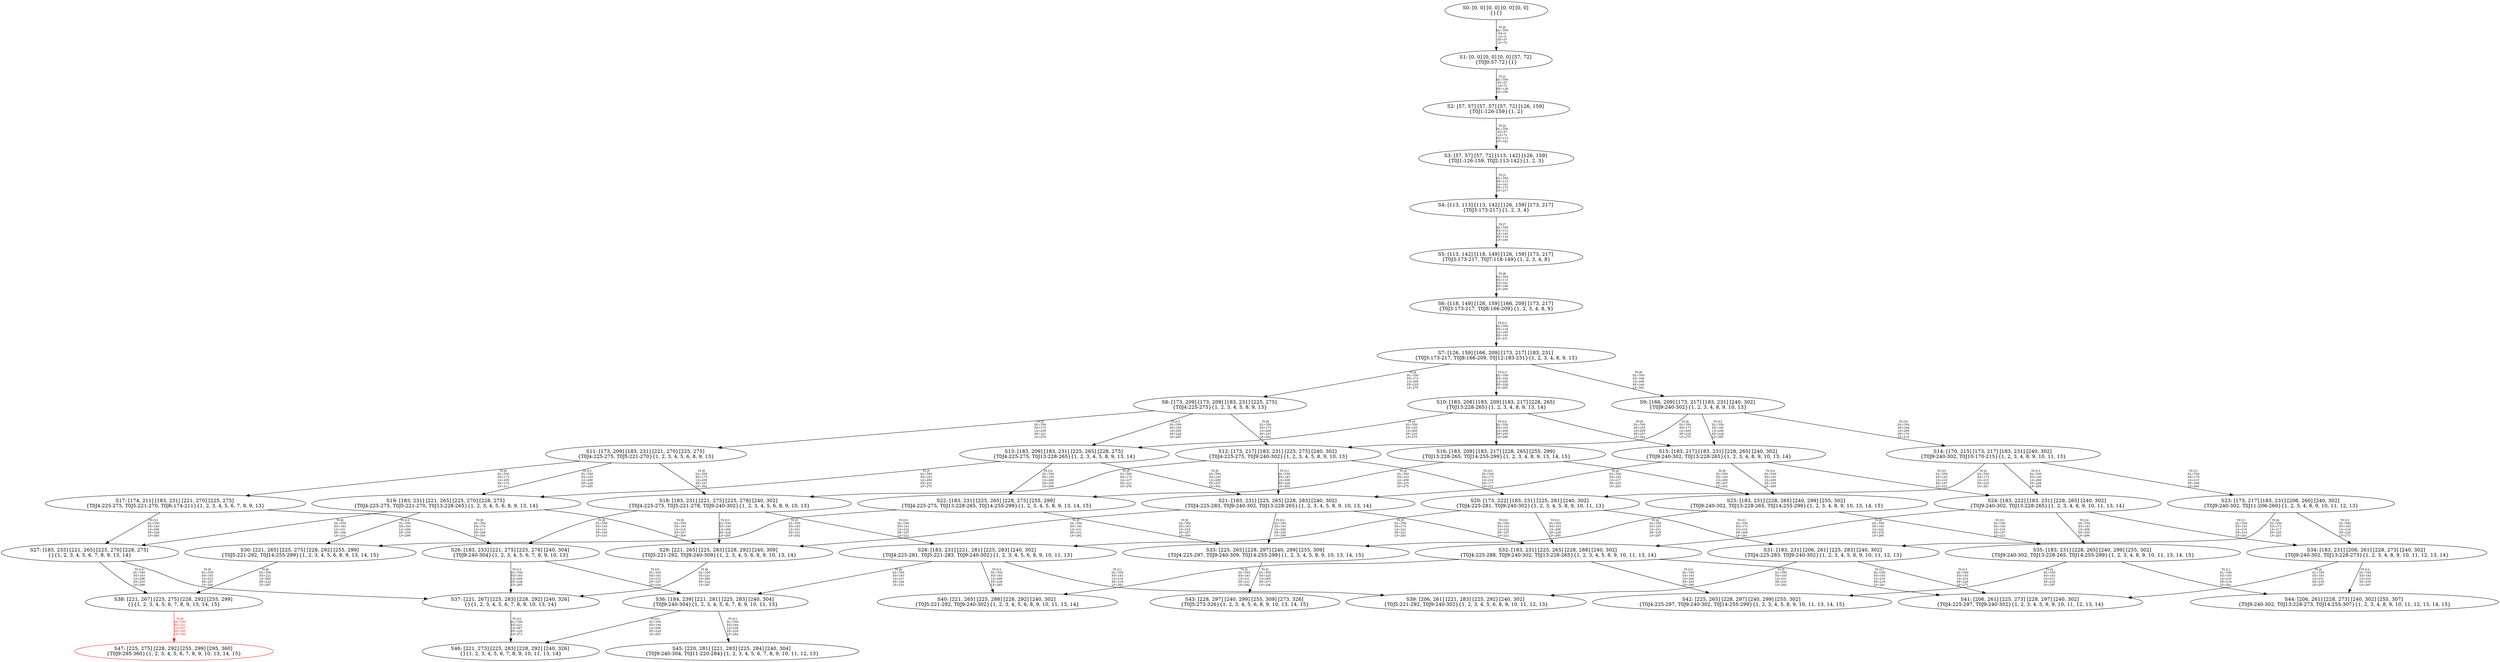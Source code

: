 digraph {
	S0[label="S0: [0, 0] [0, 0] [0, 0] [0, 0] \n{}{}"];
	S1[label="S1: [0, 0] [0, 0] [0, 0] [57, 72] \n{T0J0:57-72}{1}"];
	S2[label="S2: [57, 57] [57, 57] [57, 72] [126, 159] \n{T0J1:126-159}{1, 2}"];
	S3[label="S3: [57, 57] [57, 72] [113, 142] [126, 159] \n{T0J1:126-159, T0J2:113-142}{1, 2, 3}"];
	S4[label="S4: [113, 113] [113, 142] [126, 159] [173, 217] \n{T0J3:173-217}{1, 2, 3, 4}"];
	S5[label="S5: [113, 142] [118, 149] [126, 159] [173, 217] \n{T0J3:173-217, T0J7:118-149}{1, 2, 3, 4, 8}"];
	S6[label="S6: [118, 149] [126, 159] [166, 209] [173, 217] \n{T0J3:173-217, T0J8:166-209}{1, 2, 3, 4, 8, 9}"];
	S7[label="S7: [126, 159] [166, 209] [173, 217] [183, 231] \n{T0J3:173-217, T0J8:166-209, T0J12:183-231}{1, 2, 3, 4, 8, 9, 13}"];
	S8[label="S8: [173, 209] [173, 209] [183, 231] [225, 275] \n{T0J4:225-275}{1, 2, 3, 4, 5, 8, 9, 13}"];
	S9[label="S9: [166, 209] [173, 217] [183, 231] [240, 302] \n{T0J9:240-302}{1, 2, 3, 4, 8, 9, 10, 13}"];
	S10[label="S10: [183, 208] [183, 209] [183, 217] [228, 265] \n{T0J13:228-265}{1, 2, 3, 4, 8, 9, 13, 14}"];
	S11[label="S11: [173, 209] [183, 231] [221, 270] [225, 275] \n{T0J4:225-275, T0J5:221-270}{1, 2, 3, 4, 5, 6, 8, 9, 13}"];
	S12[label="S12: [173, 217] [183, 231] [225, 275] [240, 302] \n{T0J4:225-275, T0J9:240-302}{1, 2, 3, 4, 5, 8, 9, 10, 13}"];
	S13[label="S13: [183, 209] [183, 231] [225, 265] [228, 275] \n{T0J4:225-275, T0J13:228-265}{1, 2, 3, 4, 5, 8, 9, 13, 14}"];
	S14[label="S14: [170, 215] [173, 217] [183, 231] [240, 302] \n{T0J9:240-302, T0J10:170-215}{1, 2, 3, 4, 8, 9, 10, 11, 13}"];
	S15[label="S15: [183, 217] [183, 231] [228, 265] [240, 302] \n{T0J9:240-302, T0J13:228-265}{1, 2, 3, 4, 8, 9, 10, 13, 14}"];
	S16[label="S16: [183, 209] [183, 217] [228, 265] [255, 299] \n{T0J13:228-265, T0J14:255-299}{1, 2, 3, 4, 8, 9, 13, 14, 15}"];
	S17[label="S17: [174, 211] [183, 231] [221, 270] [225, 275] \n{T0J4:225-275, T0J5:221-270, T0J6:174-211}{1, 2, 3, 4, 5, 6, 7, 8, 9, 13}"];
	S18[label="S18: [183, 231] [221, 275] [225, 278] [240, 302] \n{T0J4:225-275, T0J5:221-278, T0J9:240-302}{1, 2, 3, 4, 5, 6, 8, 9, 10, 13}"];
	S19[label="S19: [183, 231] [221, 265] [225, 270] [228, 275] \n{T0J4:225-275, T0J5:221-270, T0J13:228-265}{1, 2, 3, 4, 5, 6, 8, 9, 13, 14}"];
	S20[label="S20: [173, 222] [183, 231] [225, 281] [240, 302] \n{T0J4:225-281, T0J9:240-302}{1, 2, 3, 4, 5, 8, 9, 10, 11, 13}"];
	S21[label="S21: [183, 231] [225, 265] [228, 283] [240, 302] \n{T0J4:225-283, T0J9:240-302, T0J13:228-265}{1, 2, 3, 4, 5, 8, 9, 10, 13, 14}"];
	S22[label="S22: [183, 231] [225, 265] [228, 275] [255, 299] \n{T0J4:225-275, T0J13:228-265, T0J14:255-299}{1, 2, 3, 4, 5, 8, 9, 13, 14, 15}"];
	S23[label="S23: [173, 217] [183, 231] [206, 260] [240, 302] \n{T0J9:240-302, T0J11:206-260}{1, 2, 3, 4, 8, 9, 10, 11, 12, 13}"];
	S24[label="S24: [183, 222] [183, 231] [228, 265] [240, 302] \n{T0J9:240-302, T0J13:228-265}{1, 2, 3, 4, 8, 9, 10, 11, 13, 14}"];
	S25[label="S25: [183, 231] [228, 265] [240, 299] [255, 302] \n{T0J9:240-302, T0J13:228-265, T0J14:255-299}{1, 2, 3, 4, 8, 9, 10, 13, 14, 15}"];
	S26[label="S26: [183, 233] [221, 275] [225, 278] [240, 304] \n{T0J9:240-304}{1, 2, 3, 4, 5, 6, 7, 8, 9, 10, 13}"];
	S27[label="S27: [183, 233] [221, 265] [225, 270] [228, 275] \n{}{1, 2, 3, 4, 5, 6, 7, 8, 9, 13, 14}"];
	S28[label="S28: [183, 231] [221, 281] [225, 283] [240, 302] \n{T0J4:225-281, T0J5:221-283, T0J9:240-302}{1, 2, 3, 4, 5, 6, 8, 9, 10, 11, 13}"];
	S29[label="S29: [221, 265] [225, 283] [228, 292] [240, 309] \n{T0J5:221-292, T0J9:240-309}{1, 2, 3, 4, 5, 6, 8, 9, 10, 13, 14}"];
	S30[label="S30: [221, 265] [225, 275] [228, 292] [255, 299] \n{T0J5:221-292, T0J14:255-299}{1, 2, 3, 4, 5, 6, 8, 9, 13, 14, 15}"];
	S31[label="S31: [183, 231] [206, 261] [225, 283] [240, 302] \n{T0J4:225-283, T0J9:240-302}{1, 2, 3, 4, 5, 8, 9, 10, 11, 12, 13}"];
	S32[label="S32: [183, 231] [225, 265] [228, 288] [240, 302] \n{T0J4:225-288, T0J9:240-302, T0J13:228-265}{1, 2, 3, 4, 5, 8, 9, 10, 11, 13, 14}"];
	S33[label="S33: [225, 265] [228, 297] [240, 299] [255, 309] \n{T0J4:225-297, T0J9:240-309, T0J14:255-299}{1, 2, 3, 4, 5, 8, 9, 10, 13, 14, 15}"];
	S34[label="S34: [183, 231] [206, 261] [228, 273] [240, 302] \n{T0J9:240-302, T0J13:228-273}{1, 2, 3, 4, 8, 9, 10, 11, 12, 13, 14}"];
	S35[label="S35: [183, 231] [228, 265] [240, 299] [255, 302] \n{T0J9:240-302, T0J13:228-265, T0J14:255-299}{1, 2, 3, 4, 8, 9, 10, 11, 13, 14, 15}"];
	S36[label="S36: [184, 239] [221, 281] [225, 283] [240, 304] \n{T0J9:240-304}{1, 2, 3, 4, 5, 6, 7, 8, 9, 10, 11, 13}"];
	S37[label="S37: [221, 267] [225, 283] [228, 292] [240, 326] \n{}{1, 2, 3, 4, 5, 6, 7, 8, 9, 10, 13, 14}"];
	S38[label="S38: [221, 267] [225, 275] [228, 292] [255, 299] \n{}{1, 2, 3, 4, 5, 6, 7, 8, 9, 13, 14, 15}"];
	S39[label="S39: [206, 261] [221, 283] [225, 292] [240, 302] \n{T0J5:221-292, T0J9:240-302}{1, 2, 3, 4, 5, 6, 8, 9, 10, 11, 12, 13}"];
	S40[label="S40: [221, 265] [225, 288] [228, 292] [240, 302] \n{T0J5:221-292, T0J9:240-302}{1, 2, 3, 4, 5, 6, 8, 9, 10, 11, 13, 14}"];
	S41[label="S41: [206, 261] [225, 273] [228, 297] [240, 302] \n{T0J4:225-297, T0J9:240-302}{1, 2, 3, 4, 5, 8, 9, 10, 11, 12, 13, 14}"];
	S42[label="S42: [225, 265] [228, 297] [240, 299] [255, 302] \n{T0J4:225-297, T0J9:240-302, T0J14:255-299}{1, 2, 3, 4, 5, 8, 9, 10, 11, 13, 14, 15}"];
	S43[label="S43: [228, 297] [240, 299] [255, 309] [273, 326] \n{T0J5:273-326}{1, 2, 3, 4, 5, 6, 8, 9, 10, 13, 14, 15}"];
	S44[label="S44: [206, 261] [228, 273] [240, 302] [255, 307] \n{T0J9:240-302, T0J13:228-273, T0J14:255-307}{1, 2, 3, 4, 8, 9, 10, 11, 12, 13, 14, 15}"];
	S45[label="S45: [220, 281] [221, 283] [225, 284] [240, 304] \n{T0J9:240-304, T0J11:220-284}{1, 2, 3, 4, 5, 6, 7, 8, 9, 10, 11, 12, 13}"];
	S46[label="S46: [221, 273] [225, 283] [228, 292] [240, 326] \n{}{1, 2, 3, 4, 5, 6, 7, 8, 9, 10, 11, 13, 14}"];
	S47[label="S47: [225, 275] [228, 292] [255, 299] [295, 360] \n{T0J9:295-360}{1, 2, 3, 4, 5, 6, 7, 8, 9, 10, 13, 14, 15}"];
	S0 -> S1[label="T0 J0\nDL=350\nES=0\nLS=0\nEF=57\nLF=72",fontsize=8];
	S1 -> S2[label="T0 J1\nDL=350\nES=57\nLS=72\nEF=126\nLF=159",fontsize=8];
	S2 -> S3[label="T0 J2\nDL=350\nES=57\nLS=72\nEF=113\nLF=142",fontsize=8];
	S3 -> S4[label="T0 J3\nDL=350\nES=113\nLS=142\nEF=173\nLF=217",fontsize=8];
	S4 -> S5[label="T0 J7\nDL=350\nES=113\nLS=142\nEF=118\nLF=149",fontsize=8];
	S5 -> S6[label="T0 J8\nDL=350\nES=113\nLS=142\nEF=166\nLF=209",fontsize=8];
	S6 -> S7[label="T0 J12\nDL=350\nES=118\nLS=149\nEF=183\nLF=231",fontsize=8];
	S7 -> S8[label="T0 J4\nDL=350\nES=173\nLS=209\nEF=225\nLF=275",fontsize=8];
	S7 -> S9[label="T0 J9\nDL=350\nES=166\nLS=209\nEF=240\nLF=302",fontsize=8];
	S7 -> S10[label="T0 J13\nDL=350\nES=183\nLS=208\nEF=228\nLF=265",fontsize=8];
	S8 -> S11[label="T0 J5\nDL=350\nES=173\nLS=209\nEF=221\nLF=270",fontsize=8];
	S8 -> S12[label="T0 J9\nDL=350\nES=173\nLS=209\nEF=247\nLF=302",fontsize=8];
	S8 -> S13[label="T0 J13\nDL=350\nES=183\nLS=208\nEF=228\nLF=265",fontsize=8];
	S9 -> S12[label="T0 J4\nDL=350\nES=173\nLS=209\nEF=225\nLF=275",fontsize=8];
	S9 -> S14[label="T0 J10\nDL=350\nES=166\nLS=209\nEF=170\nLF=215",fontsize=8];
	S9 -> S15[label="T0 J13\nDL=350\nES=183\nLS=208\nEF=228\nLF=265",fontsize=8];
	S10 -> S13[label="T0 J4\nDL=350\nES=183\nLS=209\nEF=235\nLF=275",fontsize=8];
	S10 -> S15[label="T0 J9\nDL=350\nES=183\nLS=209\nEF=257\nLF=302",fontsize=8];
	S10 -> S16[label="T0 J14\nDL=350\nES=183\nLS=208\nEF=255\nLF=299",fontsize=8];
	S11 -> S17[label="T0 J6\nDL=350\nES=173\nLS=209\nEF=174\nLF=211",fontsize=8];
	S11 -> S18[label="T0 J9\nDL=350\nES=173\nLS=209\nEF=247\nLF=302",fontsize=8];
	S11 -> S19[label="T0 J13\nDL=350\nES=183\nLS=208\nEF=228\nLF=265",fontsize=8];
	S12 -> S18[label="T0 J5\nDL=350\nES=173\nLS=217\nEF=221\nLF=278",fontsize=8];
	S12 -> S20[label="T0 J10\nDL=350\nES=173\nLS=216\nEF=177\nLF=222",fontsize=8];
	S12 -> S21[label="T0 J13\nDL=350\nES=183\nLS=208\nEF=228\nLF=265",fontsize=8];
	S13 -> S19[label="T0 J5\nDL=350\nES=183\nLS=209\nEF=231\nLF=270",fontsize=8];
	S13 -> S21[label="T0 J9\nDL=350\nES=183\nLS=209\nEF=257\nLF=302",fontsize=8];
	S13 -> S22[label="T0 J14\nDL=350\nES=183\nLS=208\nEF=255\nLF=299",fontsize=8];
	S14 -> S20[label="T0 J4\nDL=350\nES=173\nLS=215\nEF=225\nLF=281",fontsize=8];
	S14 -> S23[label="T0 J11\nDL=350\nES=170\nLS=215\nEF=206\nLF=260",fontsize=8];
	S14 -> S24[label="T0 J13\nDL=350\nES=183\nLS=208\nEF=228\nLF=265",fontsize=8];
	S15 -> S21[label="T0 J4\nDL=350\nES=183\nLS=217\nEF=235\nLF=283",fontsize=8];
	S15 -> S24[label="T0 J10\nDL=350\nES=183\nLS=216\nEF=187\nLF=222",fontsize=8];
	S15 -> S25[label="T0 J14\nDL=350\nES=183\nLS=208\nEF=255\nLF=299",fontsize=8];
	S16 -> S22[label="T0 J4\nDL=350\nES=183\nLS=209\nEF=235\nLF=275",fontsize=8];
	S16 -> S25[label="T0 J9\nDL=350\nES=183\nLS=209\nEF=257\nLF=302",fontsize=8];
	S17 -> S26[label="T0 J9\nDL=350\nES=174\nLS=211\nEF=248\nLF=304",fontsize=8];
	S17 -> S27[label="T0 J13\nDL=350\nES=183\nLS=208\nEF=228\nLF=265",fontsize=8];
	S18 -> S26[label="T0 J6\nDL=350\nES=183\nLS=231\nEF=184\nLF=233",fontsize=8];
	S18 -> S28[label="T0 J10\nDL=350\nES=183\nLS=216\nEF=187\nLF=222",fontsize=8];
	S18 -> S29[label="T0 J13\nDL=350\nES=183\nLS=208\nEF=228\nLF=265",fontsize=8];
	S19 -> S27[label="T0 J6\nDL=350\nES=183\nLS=231\nEF=184\nLF=233",fontsize=8];
	S19 -> S29[label="T0 J9\nDL=350\nES=183\nLS=216\nEF=257\nLF=309",fontsize=8];
	S19 -> S30[label="T0 J14\nDL=350\nES=183\nLS=208\nEF=255\nLF=299",fontsize=8];
	S20 -> S28[label="T0 J5\nDL=350\nES=173\nLS=222\nEF=221\nLF=283",fontsize=8];
	S20 -> S31[label="T0 J11\nDL=350\nES=173\nLS=216\nEF=209\nLF=261",fontsize=8];
	S20 -> S32[label="T0 J13\nDL=350\nES=183\nLS=208\nEF=228\nLF=265",fontsize=8];
	S21 -> S29[label="T0 J5\nDL=350\nES=183\nLS=231\nEF=231\nLF=292",fontsize=8];
	S21 -> S32[label="T0 J10\nDL=350\nES=183\nLS=216\nEF=187\nLF=222",fontsize=8];
	S21 -> S33[label="T0 J14\nDL=350\nES=183\nLS=208\nEF=255\nLF=299",fontsize=8];
	S22 -> S30[label="T0 J5\nDL=350\nES=183\nLS=231\nEF=231\nLF=292",fontsize=8];
	S22 -> S33[label="T0 J9\nDL=350\nES=183\nLS=216\nEF=257\nLF=309",fontsize=8];
	S23 -> S31[label="T0 J4\nDL=350\nES=173\nLS=217\nEF=225\nLF=283",fontsize=8];
	S23 -> S34[label="T0 J13\nDL=350\nES=183\nLS=216\nEF=228\nLF=273",fontsize=8];
	S24 -> S32[label="T0 J4\nDL=350\nES=183\nLS=222\nEF=235\nLF=288",fontsize=8];
	S24 -> S34[label="T0 J11\nDL=350\nES=183\nLS=216\nEF=219\nLF=261",fontsize=8];
	S24 -> S35[label="T0 J14\nDL=350\nES=183\nLS=208\nEF=255\nLF=299",fontsize=8];
	S25 -> S33[label="T0 J4\nDL=350\nES=183\nLS=231\nEF=235\nLF=297",fontsize=8];
	S25 -> S35[label="T0 J10\nDL=350\nES=183\nLS=216\nEF=187\nLF=222",fontsize=8];
	S26 -> S36[label="T0 J10\nDL=350\nES=183\nLS=233\nEF=187\nLF=239",fontsize=8];
	S26 -> S37[label="T0 J13\nDL=350\nES=183\nLS=208\nEF=228\nLF=265",fontsize=8];
	S27 -> S37[label="T0 J9\nDL=350\nES=183\nLS=233\nEF=257\nLF=326",fontsize=8];
	S27 -> S38[label="T0 J14\nDL=350\nES=183\nLS=208\nEF=255\nLF=299",fontsize=8];
	S28 -> S36[label="T0 J6\nDL=350\nES=183\nLS=231\nEF=184\nLF=233",fontsize=8];
	S28 -> S39[label="T0 J11\nDL=350\nES=183\nLS=216\nEF=219\nLF=261",fontsize=8];
	S28 -> S40[label="T0 J13\nDL=350\nES=183\nLS=208\nEF=228\nLF=265",fontsize=8];
	S29 -> S37[label="T0 J6\nDL=350\nES=221\nLS=265\nEF=222\nLF=267",fontsize=8];
	S30 -> S38[label="T0 J6\nDL=350\nES=221\nLS=265\nEF=222\nLF=267",fontsize=8];
	S31 -> S39[label="T0 J5\nDL=350\nES=183\nLS=231\nEF=231\nLF=292",fontsize=8];
	S31 -> S41[label="T0 J13\nDL=350\nES=183\nLS=216\nEF=228\nLF=273",fontsize=8];
	S32 -> S40[label="T0 J5\nDL=350\nES=183\nLS=231\nEF=231\nLF=292",fontsize=8];
	S32 -> S41[label="T0 J11\nDL=350\nES=183\nLS=216\nEF=219\nLF=261",fontsize=8];
	S32 -> S42[label="T0 J14\nDL=350\nES=183\nLS=208\nEF=255\nLF=299",fontsize=8];
	S33 -> S43[label="T0 J5\nDL=350\nES=225\nLS=265\nEF=273\nLF=326",fontsize=8];
	S34 -> S41[label="T0 J4\nDL=350\nES=183\nLS=231\nEF=235\nLF=297",fontsize=8];
	S34 -> S44[label="T0 J14\nDL=350\nES=183\nLS=216\nEF=255\nLF=307",fontsize=8];
	S35 -> S42[label="T0 J4\nDL=350\nES=183\nLS=231\nEF=235\nLF=297",fontsize=8];
	S35 -> S44[label="T0 J11\nDL=350\nES=183\nLS=216\nEF=219\nLF=261",fontsize=8];
	S36 -> S45[label="T0 J11\nDL=350\nES=184\nLS=239\nEF=220\nLF=284",fontsize=8];
	S36 -> S46[label="T0 J13\nDL=350\nES=184\nLS=208\nEF=229\nLF=265",fontsize=8];
	S37 -> S46[label="T0 J10\nDL=350\nES=221\nLS=267\nEF=225\nLF=273",fontsize=8];
	S38 -> S47[label="T0 J9\nDL=350\nES=221\nLS=267\nEF=295\nLF=360",color=Red,fontcolor=Red,fontsize=8];
S47[color=Red];
}
